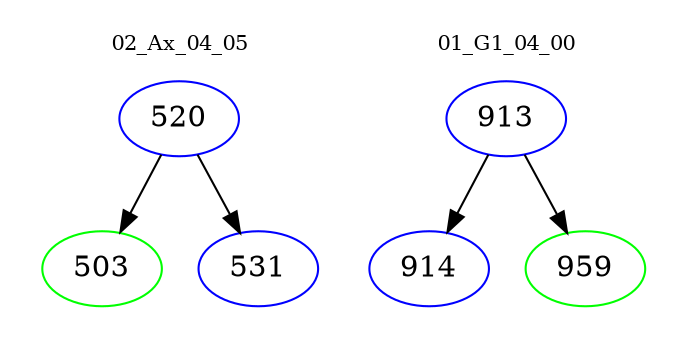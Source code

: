 digraph{
subgraph cluster_0 {
color = white
label = "02_Ax_04_05";
fontsize=10;
T0_520 [label="520", color="blue"]
T0_520 -> T0_503 [color="black"]
T0_503 [label="503", color="green"]
T0_520 -> T0_531 [color="black"]
T0_531 [label="531", color="blue"]
}
subgraph cluster_1 {
color = white
label = "01_G1_04_00";
fontsize=10;
T1_913 [label="913", color="blue"]
T1_913 -> T1_914 [color="black"]
T1_914 [label="914", color="blue"]
T1_913 -> T1_959 [color="black"]
T1_959 [label="959", color="green"]
}
}
